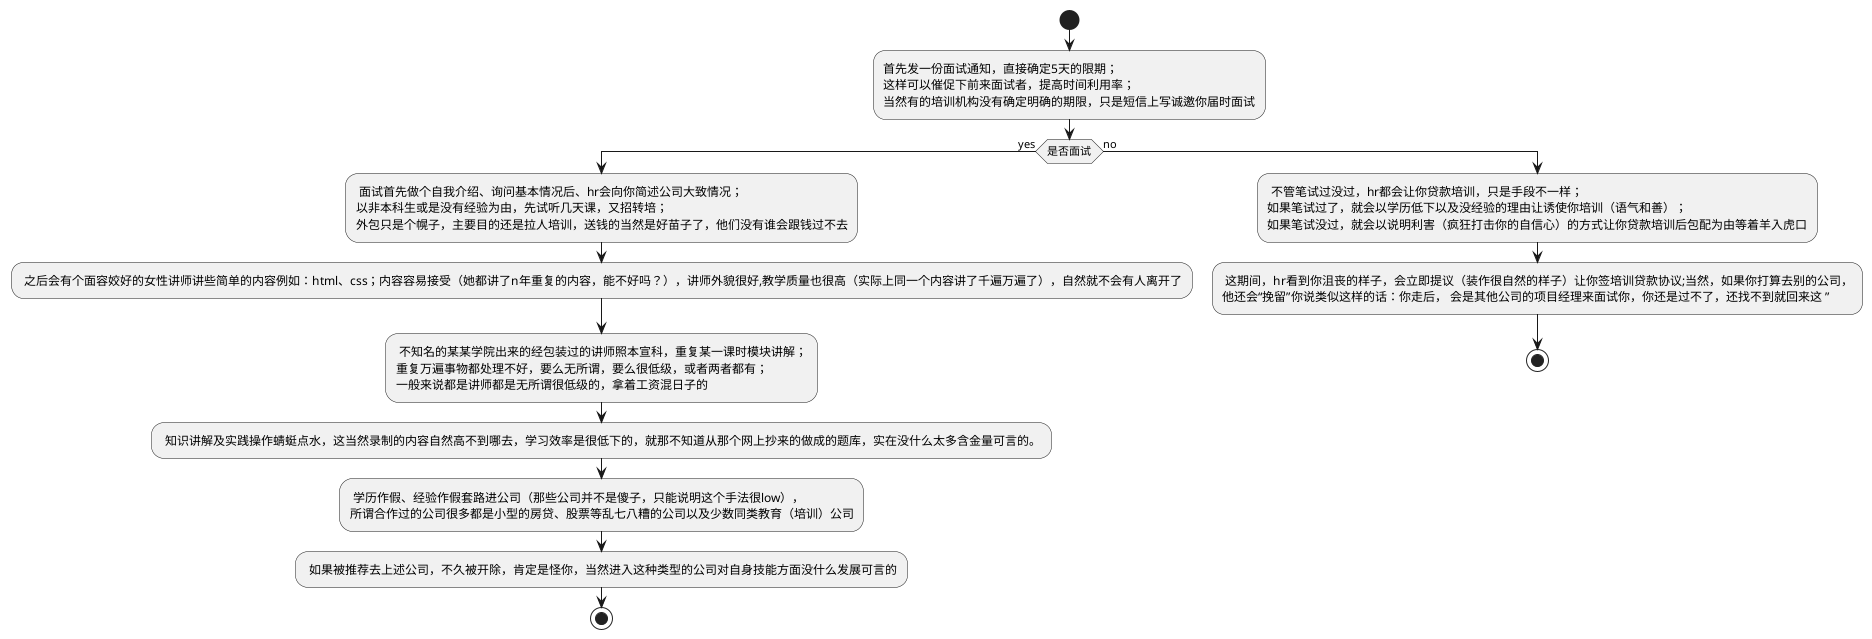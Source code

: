 @startuml
start
:首先发一份面试通知，直接确定5天的限期；
这样可以催促下前来面试者，提高时间利用率；
当然有的培训机构没有确定明确的期限，只是短信上写诚邀你届时面试;

if(是否面试) then (yes)

: 面试首先做个自我介绍、询问基本情况后、hr会向你简述公司大致情况；
以非本科生或是没有经验为由，先试听几天课，又招转培；
外包只是个幌子，主要目的还是拉人培训，送钱的当然是好苗子了，他们没有谁会跟钱过不去;

: 之后会有个面容姣好的女性讲师讲些简单的内容例如：html、css；内容容易接受（她都讲了n年重复的内容，能不好吗？），讲师外貌很好,教学质量也很高（实际上同一个内容讲了千遍万遍了），自然就不会有人离开了;

: 不知名的某某学院出来的经包装过的讲师照本宣科，重复某一课时模块讲解；
重复万遍事物都处理不好，要么无所谓，要么很低级，或者两者都有；
一般来说都是讲师都是无所谓很低级的，拿着工资混日子的;

: 知识讲解及实践操作蜻蜓点水，这当然录制的内容自然高不到哪去，学习效率是很低下的，就那不知道从那个网上抄来的做成的题库，实在没什么太多含金量可言的。;

: 学历作假、经验作假套路进公司（那些公司并不是傻子，只能说明这个手法很low），
所谓合作过的公司很多都是小型的房贷、股票等乱七八糟的公司以及少数同类教育（培训）公司;

: 如果被推荐去上述公司，不久被开除，肯定是怪你，当然进入这种类型的公司对自身技能方面没什么发展可言的;

stop

else (no)
: 不管笔试过没过，hr都会让你贷款培训，只是手段不一样；
如果笔试过了，就会以学历低下以及没经验的理由让诱使你培训（语气和善）；
如果笔试没过，就会以说明利害（疯狂打击你的自信心）的方式让你贷款培训后包配为由等着羊入虎口;

: 这期间，hr看到你沮丧的样子，会立即提议（装作很自然的样子）让你签培训贷款协议;当然，如果你打算去别的公司，
他还会“挽留”你说类似这样的话：你走后， 会是其他公司的项目经理来面试你，你还是过不了，还找不到就回来这 ”;


stop
@enduml